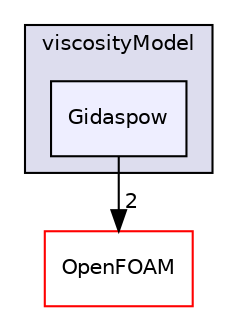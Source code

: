 digraph "src/phaseSystemModels/reactingEulerFoam/reactingTwoPhaseEulerFoam/twoPhaseCompressibleTurbulenceModels/kineticTheoryModels/viscosityModel/Gidaspow" {
  bgcolor=transparent;
  compound=true
  node [ fontsize="10", fontname="Helvetica"];
  edge [ labelfontsize="10", labelfontname="Helvetica"];
  subgraph clusterdir_1ef4082252b642dcdf7857653ac7d554 {
    graph [ bgcolor="#ddddee", pencolor="black", label="viscosityModel" fontname="Helvetica", fontsize="10", URL="dir_1ef4082252b642dcdf7857653ac7d554.html"]
  dir_99ecfcf137013892c57d88d27388da40 [shape=box, label="Gidaspow", style="filled", fillcolor="#eeeeff", pencolor="black", URL="dir_99ecfcf137013892c57d88d27388da40.html"];
  }
  dir_c5473ff19b20e6ec4dfe5c310b3778a8 [shape=box label="OpenFOAM" color="red" URL="dir_c5473ff19b20e6ec4dfe5c310b3778a8.html"];
  dir_99ecfcf137013892c57d88d27388da40->dir_c5473ff19b20e6ec4dfe5c310b3778a8 [headlabel="2", labeldistance=1.5 headhref="dir_003354_002151.html"];
}
